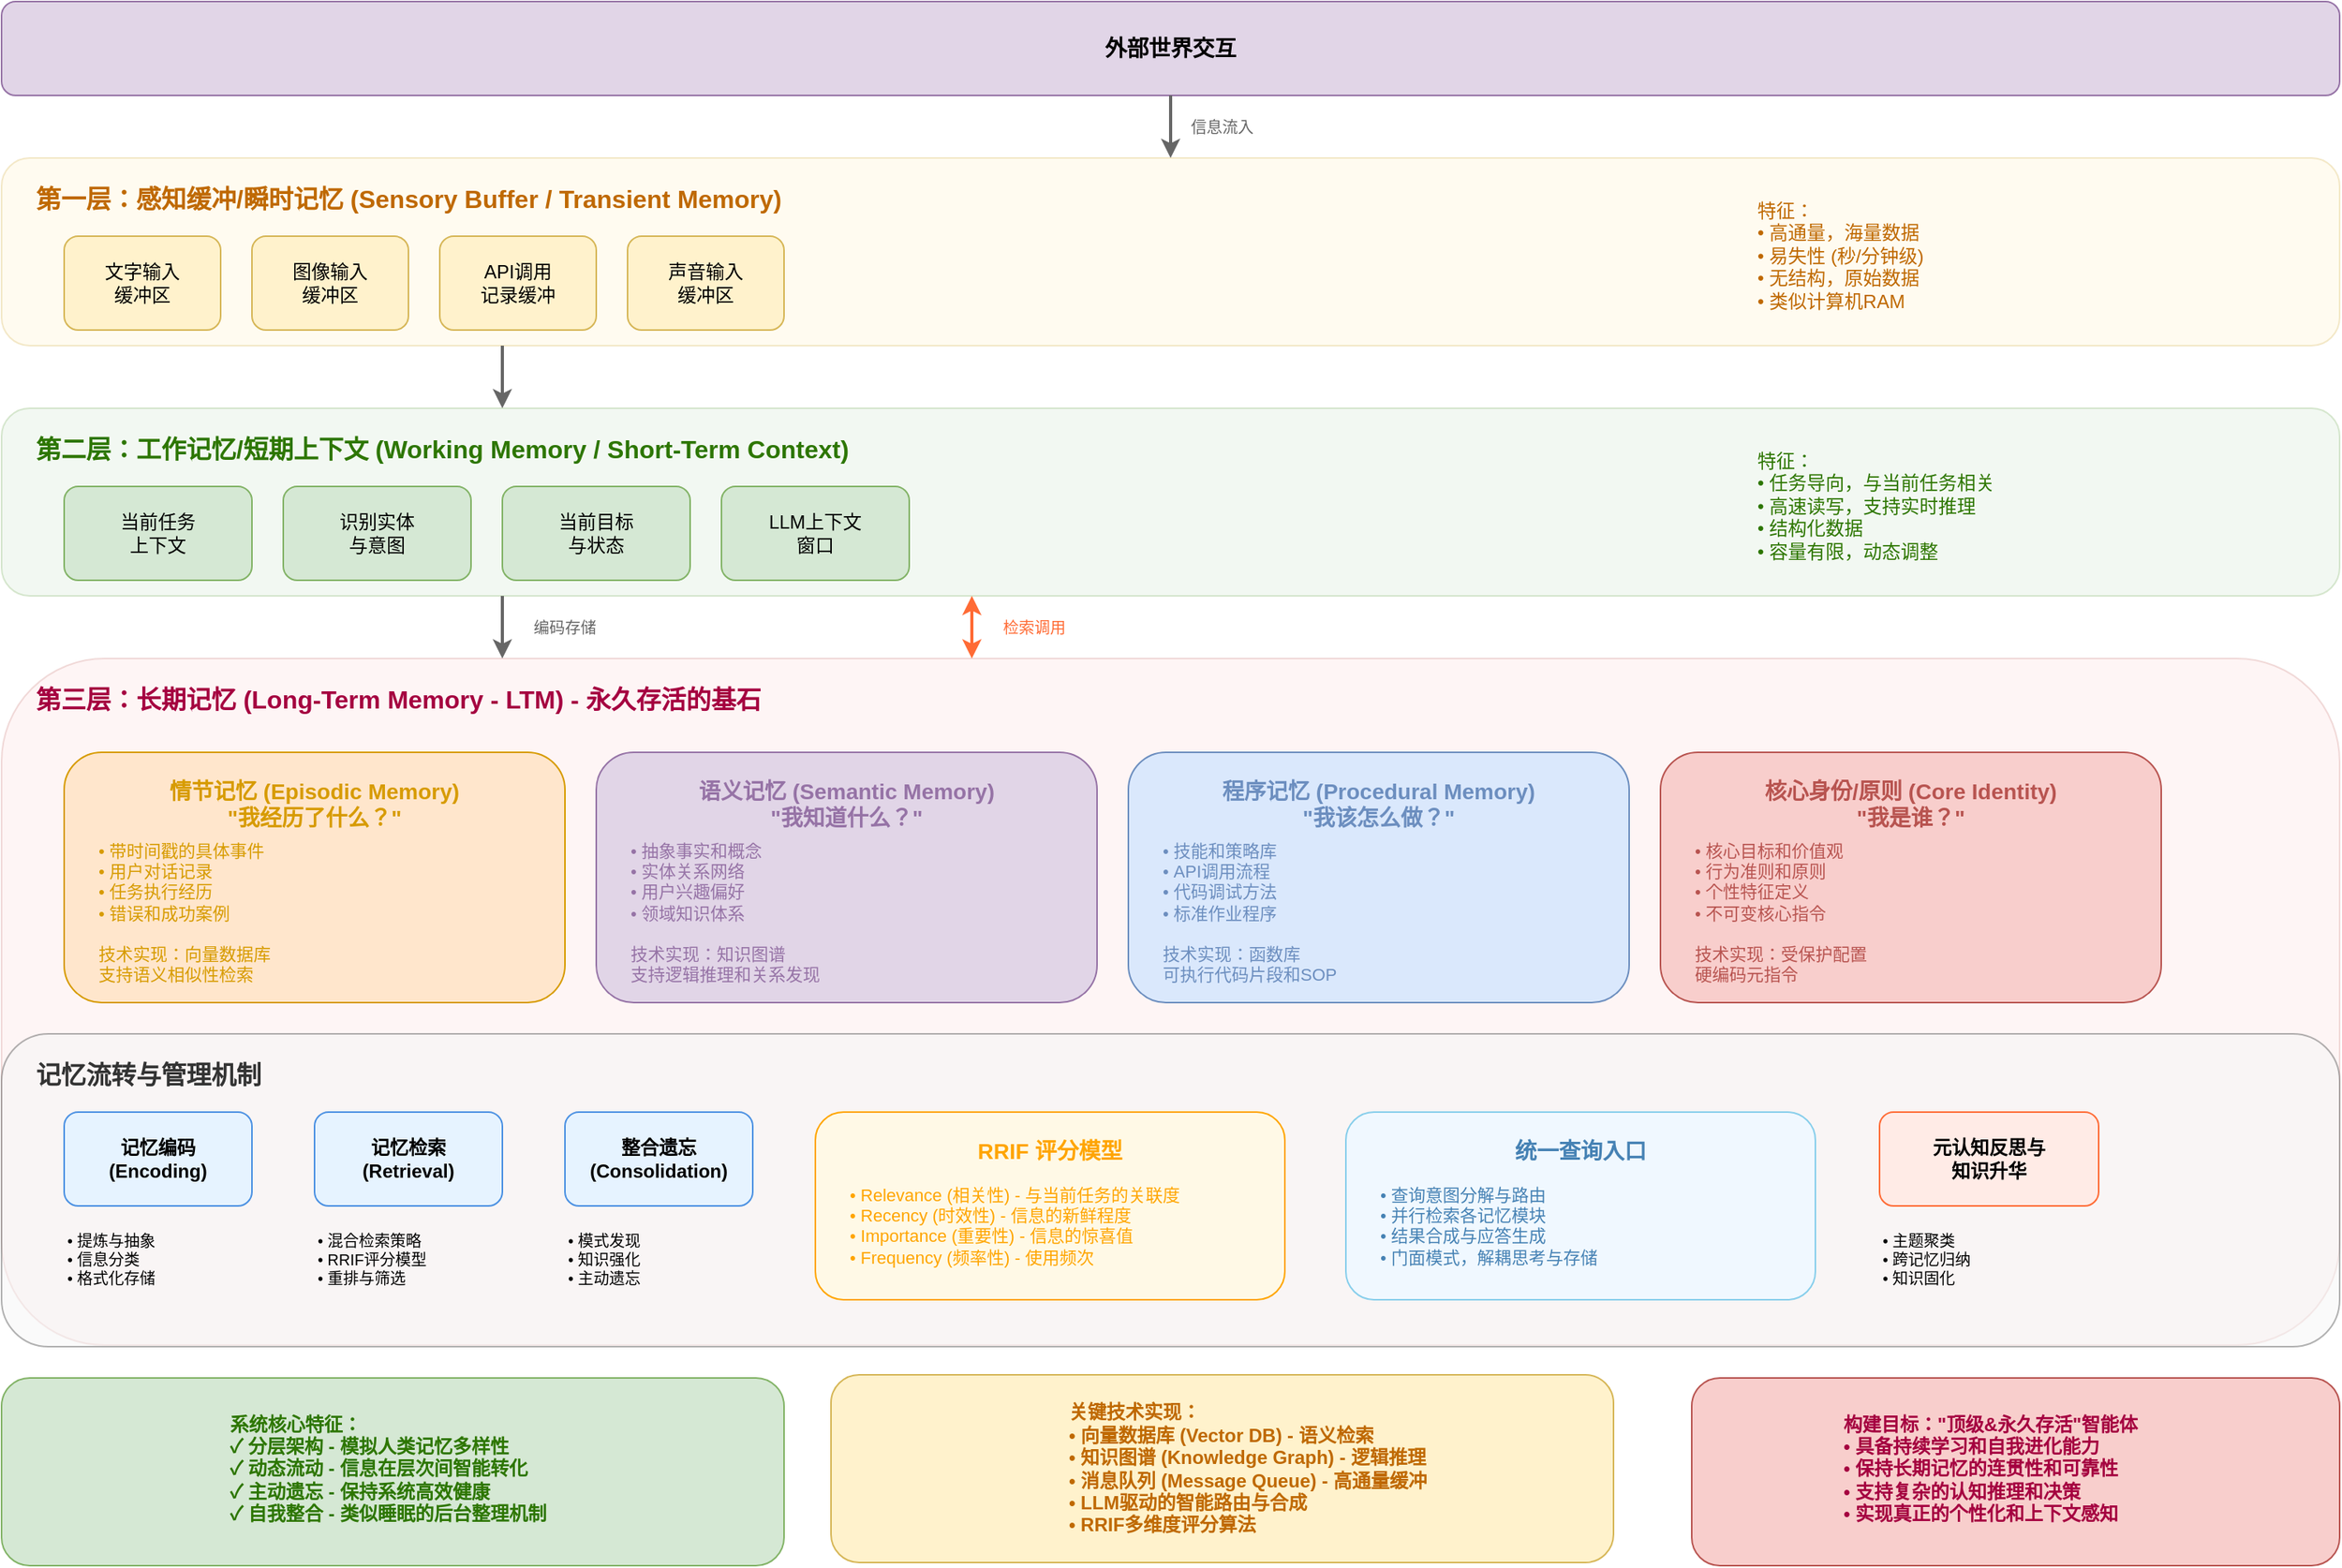 <mxfile>
    <diagram name="智能体记忆系统架构" id="memory-system-architecture">
        <mxGraphModel dx="1969" dy="987" grid="0" gridSize="10" guides="1" tooltips="1" connect="1" arrows="1" fold="1" page="1" pageScale="1" pageWidth="1654" pageHeight="1169" math="0" shadow="0">
            <root>
                <mxCell id="0"/>
                <mxCell id="1" parent="0"/>
                <mxCell id="input_layer" value="外部世界交互" style="rounded=1;whiteSpace=wrap;html=1;fillColor=#e1d5e7;strokeColor=#9673a6;fontSize=14;fontStyle=1;" parent="1" vertex="1">
                    <mxGeometry x="80" y="100" width="1494" height="60" as="geometry"/>
                </mxCell>
                <mxCell id="layer1_bg" value="" style="rounded=1;whiteSpace=wrap;html=1;fillColor=#fff2cc;strokeColor=#d6b656;opacity=30;" parent="1" vertex="1">
                    <mxGeometry x="80" y="200" width="1494" height="120" as="geometry"/>
                </mxCell>
                <mxCell id="layer1_title" value="第一层：感知缓冲/瞬时记忆 (Sensory Buffer / Transient Memory)" style="text;html=1;strokeColor=none;fillColor=none;align=left;verticalAlign=top;whiteSpace=wrap;rounded=0;fontSize=16;fontStyle=1;fontColor=#bf6900;" parent="1" vertex="1">
                    <mxGeometry x="100" y="210" width="600" height="30" as="geometry"/>
                </mxCell>
                <mxCell id="sensory_text" value="文字输入&#xa;缓冲区" style="rounded=1;whiteSpace=wrap;html=1;fillColor=#fff2cc;strokeColor=#d6b656;" parent="1" vertex="1">
                    <mxGeometry x="120" y="250" width="100" height="60" as="geometry"/>
                </mxCell>
                <mxCell id="sensory_image" value="图像输入&#xa;缓冲区" style="rounded=1;whiteSpace=wrap;html=1;fillColor=#fff2cc;strokeColor=#d6b656;" parent="1" vertex="1">
                    <mxGeometry x="240" y="250" width="100" height="60" as="geometry"/>
                </mxCell>
                <mxCell id="sensory_api" value="API调用&#xa;记录缓冲" style="rounded=1;whiteSpace=wrap;html=1;fillColor=#fff2cc;strokeColor=#d6b656;" parent="1" vertex="1">
                    <mxGeometry x="360" y="250" width="100" height="60" as="geometry"/>
                </mxCell>
                <mxCell id="sensory_audio" value="声音输入&#xa;缓冲区" style="rounded=1;whiteSpace=wrap;html=1;fillColor=#fff2cc;strokeColor=#d6b656;" parent="1" vertex="1">
                    <mxGeometry x="480" y="250" width="100" height="60" as="geometry"/>
                </mxCell>
                <mxCell id="layer1_features" value="特征：&#xa;• 高通量，海量数据&#xa;• 易失性 (秒/分钟级)&#xa;• 无结构，原始数据&#xa;• 类似计算机RAM" style="text;html=1;strokeColor=none;fillColor=none;align=left;verticalAlign=top;whiteSpace=wrap;rounded=0;fontSize=12;fontColor=#bf6900;" parent="1" vertex="1">
                    <mxGeometry x="1200" y="220" width="350" height="70" as="geometry"/>
                </mxCell>
                <mxCell id="layer2_bg" value="" style="rounded=1;whiteSpace=wrap;html=1;fillColor=#d5e8d4;strokeColor=#82b366;opacity=30;" parent="1" vertex="1">
                    <mxGeometry x="80" y="360" width="1494" height="120" as="geometry"/>
                </mxCell>
                <mxCell id="layer2_title" value="第二层：工作记忆/短期上下文 (Working Memory / Short-Term Context)" style="text;html=1;strokeColor=none;fillColor=none;align=left;verticalAlign=top;whiteSpace=wrap;rounded=0;fontSize=16;fontStyle=1;fontColor=#2d7600;" parent="1" vertex="1">
                    <mxGeometry x="100" y="370" width="600" height="30" as="geometry"/>
                </mxCell>
                <mxCell id="working_context" value="当前任务&#xa;上下文" style="rounded=1;whiteSpace=wrap;html=1;fillColor=#d5e8d4;strokeColor=#82b366;" parent="1" vertex="1">
                    <mxGeometry x="120" y="410" width="120" height="60" as="geometry"/>
                </mxCell>
                <mxCell id="working_entities" value="识别实体&#xa;与意图" style="rounded=1;whiteSpace=wrap;html=1;fillColor=#d5e8d4;strokeColor=#82b366;" parent="1" vertex="1">
                    <mxGeometry x="260" y="410" width="120" height="60" as="geometry"/>
                </mxCell>
                <mxCell id="working_goals" value="当前目标&#xa;与状态" style="rounded=1;whiteSpace=wrap;html=1;fillColor=#d5e8d4;strokeColor=#82b366;" parent="1" vertex="1">
                    <mxGeometry x="400" y="410" width="120" height="60" as="geometry"/>
                </mxCell>
                <mxCell id="working_llm" value="LLM上下文&#xa;窗口" style="rounded=1;whiteSpace=wrap;html=1;fillColor=#d5e8d4;strokeColor=#82b366;" parent="1" vertex="1">
                    <mxGeometry x="540" y="410" width="120" height="60" as="geometry"/>
                </mxCell>
                <mxCell id="layer2_features" value="特征：&#xa;• 任务导向，与当前任务相关&#xa;• 高速读写，支持实时推理&#xa;• 结构化数据&#xa;• 容量有限，动态调整" style="text;html=1;strokeColor=none;fillColor=none;align=left;verticalAlign=top;whiteSpace=wrap;rounded=0;fontSize=12;fontColor=#2d7600;" parent="1" vertex="1">
                    <mxGeometry x="1200" y="380" width="350" height="70" as="geometry"/>
                </mxCell>
                <mxCell id="layer3_bg" value="" style="rounded=1;whiteSpace=wrap;html=1;fillColor=#f8cecc;strokeColor=#b85450;opacity=20;" parent="1" vertex="1">
                    <mxGeometry x="80" y="520" width="1494" height="439" as="geometry"/>
                </mxCell>
                <mxCell id="layer3_title" value="第三层：长期记忆 (Long-Term Memory - LTM) - 永久存活的基石" style="text;html=1;strokeColor=none;fillColor=none;align=left;verticalAlign=top;whiteSpace=wrap;rounded=0;fontSize=16;fontStyle=1;fontColor=#a50040;" parent="1" vertex="1">
                    <mxGeometry x="100" y="530" width="600" height="30" as="geometry"/>
                </mxCell>
                <mxCell id="episodic_memory" value="" style="rounded=1;whiteSpace=wrap;html=1;fillColor=#ffe6cc;strokeColor=#d79b00;" parent="1" vertex="1">
                    <mxGeometry x="120" y="580" width="320" height="160" as="geometry"/>
                </mxCell>
                <mxCell id="episodic_title" value="情节记忆 (Episodic Memory)&#xa;&quot;我经历了什么？&quot;" style="text;html=1;strokeColor=none;fillColor=none;align=center;verticalAlign=top;whiteSpace=wrap;rounded=0;fontSize=14;fontStyle=1;fontColor=#d79b00;" parent="1" vertex="1">
                    <mxGeometry x="130" y="590" width="300" height="40" as="geometry"/>
                </mxCell>
                <mxCell id="episodic_content" value="• 带时间戳的具体事件&#xa;• 用户对话记录&#xa;• 任务执行经历&#xa;• 错误和成功案例&#xa;&#xa;技术实现：向量数据库&#xa;支持语义相似性检索" style="text;html=1;strokeColor=none;fillColor=none;align=left;verticalAlign=top;whiteSpace=wrap;rounded=0;fontSize=11;fontColor=#d79b00;" parent="1" vertex="1">
                    <mxGeometry x="140" y="630" width="280" height="100" as="geometry"/>
                </mxCell>
                <mxCell id="semantic_memory" value="" style="rounded=1;whiteSpace=wrap;html=1;fillColor=#e1d5e7;strokeColor=#9673a6;" parent="1" vertex="1">
                    <mxGeometry x="460" y="580" width="320" height="160" as="geometry"/>
                </mxCell>
                <mxCell id="semantic_title" value="语义记忆 (Semantic Memory)&#xa;&quot;我知道什么？&quot;" style="text;html=1;strokeColor=none;fillColor=none;align=center;verticalAlign=top;whiteSpace=wrap;rounded=0;fontSize=14;fontStyle=1;fontColor=#9673a6;" parent="1" vertex="1">
                    <mxGeometry x="470" y="590" width="300" height="40" as="geometry"/>
                </mxCell>
                <mxCell id="semantic_content" value="• 抽象事实和概念&#xa;• 实体关系网络&#xa;• 用户兴趣偏好&#xa;• 领域知识体系&#xa;&#xa;技术实现：知识图谱&#xa;支持逻辑推理和关系发现" style="text;html=1;strokeColor=none;fillColor=none;align=left;verticalAlign=top;whiteSpace=wrap;rounded=0;fontSize=11;fontColor=#9673a6;" parent="1" vertex="1">
                    <mxGeometry x="480" y="630" width="280" height="100" as="geometry"/>
                </mxCell>
                <mxCell id="procedural_memory" value="" style="rounded=1;whiteSpace=wrap;html=1;fillColor=#dae8fc;strokeColor=#6c8ebf;" parent="1" vertex="1">
                    <mxGeometry x="800" y="580" width="320" height="160" as="geometry"/>
                </mxCell>
                <mxCell id="procedural_title" value="程序记忆 (Procedural Memory)&#xa;&quot;我该怎么做？&quot;" style="text;html=1;strokeColor=none;fillColor=none;align=center;verticalAlign=top;whiteSpace=wrap;rounded=0;fontSize=14;fontStyle=1;fontColor=#6c8ebf;" parent="1" vertex="1">
                    <mxGeometry x="810" y="590" width="300" height="40" as="geometry"/>
                </mxCell>
                <mxCell id="procedural_content" value="• 技能和策略库&#xa;• API调用流程&#xa;• 代码调试方法&#xa;• 标准作业程序&#xa;&#xa;技术实现：函数库&#xa;可执行代码片段和SOP" style="text;html=1;strokeColor=none;fillColor=none;align=left;verticalAlign=top;whiteSpace=wrap;rounded=0;fontSize=11;fontColor=#6c8ebf;" parent="1" vertex="1">
                    <mxGeometry x="820" y="630" width="280" height="100" as="geometry"/>
                </mxCell>
                <mxCell id="core_identity" value="" style="rounded=1;whiteSpace=wrap;html=1;fillColor=#f8cecc;strokeColor=#b85450;" parent="1" vertex="1">
                    <mxGeometry x="1140" y="580" width="320" height="160" as="geometry"/>
                </mxCell>
                <mxCell id="core_title" value="核心身份/原则 (Core Identity)&#xa;&quot;我是谁？&quot;" style="text;html=1;strokeColor=none;fillColor=none;align=center;verticalAlign=top;whiteSpace=wrap;rounded=0;fontSize=14;fontStyle=1;fontColor=#b85450;" parent="1" vertex="1">
                    <mxGeometry x="1150" y="590" width="300" height="40" as="geometry"/>
                </mxCell>
                <mxCell id="core_content" value="• 核心目标和价值观&#xa;• 行为准则和原则&#xa;• 个性特征定义&#xa;• 不可变核心指令&#xa;&#xa;技术实现：受保护配置&#xa;硬编码元指令" style="text;html=1;strokeColor=none;fillColor=none;align=left;verticalAlign=top;whiteSpace=wrap;rounded=0;fontSize=11;fontColor=#b85450;" parent="1" vertex="1">
                    <mxGeometry x="1160" y="630" width="280" height="100" as="geometry"/>
                </mxCell>
                <mxCell id="management_bg" value="" style="rounded=1;whiteSpace=wrap;html=1;fillColor=#f5f5f5;strokeColor=#666666;opacity=50;" parent="1" vertex="1">
                    <mxGeometry x="80" y="760" width="1494" height="200" as="geometry"/>
                </mxCell>
                <mxCell id="management_title" value="记忆流转与管理机制" style="text;html=1;strokeColor=none;fillColor=none;align=left;verticalAlign=top;whiteSpace=wrap;rounded=0;fontSize=16;fontStyle=1;fontColor=#333333;" parent="1" vertex="1">
                    <mxGeometry x="100" y="770" width="300" height="30" as="geometry"/>
                </mxCell>
                <mxCell id="encoding" value="记忆编码&#xa;(Encoding)" style="rounded=1;whiteSpace=wrap;html=1;fillColor=#e6f3ff;strokeColor=#4a90e2;fontSize=12;fontStyle=1;" parent="1" vertex="1">
                    <mxGeometry x="120" y="810" width="120" height="60" as="geometry"/>
                </mxCell>
                <mxCell id="encoding_detail" value="• 提炼与抽象&#xa;• 信息分类&#xa;• 格式化存储" style="text;html=1;strokeColor=none;fillColor=none;align=left;verticalAlign=top;whiteSpace=wrap;rounded=0;fontSize=10;" parent="1" vertex="1">
                    <mxGeometry x="120" y="880" width="120" height="50" as="geometry"/>
                </mxCell>
                <mxCell id="retrieval" value="记忆检索&#xa;(Retrieval)" style="rounded=1;whiteSpace=wrap;html=1;fillColor=#e6f3ff;strokeColor=#4a90e2;fontSize=12;fontStyle=1;" parent="1" vertex="1">
                    <mxGeometry x="280" y="810" width="120" height="60" as="geometry"/>
                </mxCell>
                <mxCell id="retrieval_detail" value="• 混合检索策略&#xa;• RRIF评分模型&#xa;• 重排与筛选" style="text;html=1;strokeColor=none;fillColor=none;align=left;verticalAlign=top;whiteSpace=wrap;rounded=0;fontSize=10;" parent="1" vertex="1">
                    <mxGeometry x="280" y="880" width="120" height="50" as="geometry"/>
                </mxCell>
                <mxCell id="consolidation" value="整合遗忘&#xa;(Consolidation)" style="rounded=1;whiteSpace=wrap;html=1;fillColor=#e6f3ff;strokeColor=#4a90e2;fontSize=12;fontStyle=1;" parent="1" vertex="1">
                    <mxGeometry x="440" y="810" width="120" height="60" as="geometry"/>
                </mxCell>
                <mxCell id="consolidation_detail" value="• 模式发现&#xa;• 知识强化&#xa;• 主动遗忘" style="text;html=1;strokeColor=none;fillColor=none;align=left;verticalAlign=top;whiteSpace=wrap;rounded=0;fontSize=10;" parent="1" vertex="1">
                    <mxGeometry x="440" y="880" width="120" height="50" as="geometry"/>
                </mxCell>
                <mxCell id="rrif_model" value="" style="rounded=1;whiteSpace=wrap;html=1;fillColor=#fff9e6;strokeColor=#ffa500;" parent="1" vertex="1">
                    <mxGeometry x="600" y="810" width="300" height="120" as="geometry"/>
                </mxCell>
                <mxCell id="rrif_title" value="RRIF 评分模型" style="text;html=1;strokeColor=none;fillColor=none;align=center;verticalAlign=top;whiteSpace=wrap;rounded=0;fontSize=14;fontStyle=1;fontColor=#ffa500;" parent="1" vertex="1">
                    <mxGeometry x="610" y="820" width="280" height="25" as="geometry"/>
                </mxCell>
                <mxCell id="rrif_content" value="• Relevance (相关性) - 与当前任务的关联度&#xa;• Recency (时效性) - 信息的新鲜程度&#xa;• Importance (重要性) - 信息的惊喜值&#xa;• Frequency (频率性) - 使用频次" style="text;html=1;strokeColor=none;fillColor=none;align=left;verticalAlign=top;whiteSpace=wrap;rounded=0;fontSize=11;fontColor=#ffa500;" parent="1" vertex="1">
                    <mxGeometry x="620" y="850" width="260" height="70" as="geometry"/>
                </mxCell>
                <mxCell id="unified_query" value="" style="rounded=1;whiteSpace=wrap;html=1;fillColor=#f0f8ff;strokeColor=#87ceeb;" parent="1" vertex="1">
                    <mxGeometry x="939" y="810" width="300" height="120" as="geometry"/>
                </mxCell>
                <mxCell id="unified_title" value="统一查询入口" style="text;html=1;strokeColor=none;fillColor=none;align=center;verticalAlign=top;whiteSpace=wrap;rounded=0;fontSize=14;fontStyle=1;fontColor=#4682b4;" parent="1" vertex="1">
                    <mxGeometry x="949" y="820" width="280" height="25" as="geometry"/>
                </mxCell>
                <mxCell id="unified_content" value="• 查询意图分解与路由&#xa;• 并行检索各记忆模块&#xa;• 结果合成与应答生成&#xa;• 门面模式，解耦思考与存储" style="text;html=1;strokeColor=none;fillColor=none;align=left;verticalAlign=top;whiteSpace=wrap;rounded=0;fontSize=11;fontColor=#4682b4;" parent="1" vertex="1">
                    <mxGeometry x="959" y="850" width="260" height="70" as="geometry"/>
                </mxCell>
                <mxCell id="meta_reflection" value="元认知反思与&#xa;知识升华" style="rounded=1;whiteSpace=wrap;html=1;fillColor=#ffebe6;strokeColor=#ff6b35;fontSize=12;fontStyle=1;" parent="1" vertex="1">
                    <mxGeometry x="1280" y="810" width="140" height="60" as="geometry"/>
                </mxCell>
                <mxCell id="meta_detail" value="• 主题聚类&#xa;• 跨记忆归纳&#xa;• 知识固化" style="text;html=1;strokeColor=none;fillColor=none;align=left;verticalAlign=top;whiteSpace=wrap;rounded=0;fontSize=10;" parent="1" vertex="1">
                    <mxGeometry x="1280" y="880" width="140" height="50" as="geometry"/>
                </mxCell>
                <mxCell id="flow1" value="" style="endArrow=classic;html=1;rounded=0;strokeWidth=2;strokeColor=#666666;" parent="1" edge="1">
                    <mxGeometry width="50" height="50" relative="1" as="geometry">
                        <mxPoint x="827" y="160" as="sourcePoint"/>
                        <mxPoint x="827" y="200" as="targetPoint"/>
                    </mxGeometry>
                </mxCell>
                <mxCell id="flow2" value="" style="endArrow=classic;html=1;rounded=0;strokeWidth=2;strokeColor=#666666;" parent="1" edge="1">
                    <mxGeometry width="50" height="50" relative="1" as="geometry">
                        <mxPoint x="400" y="320" as="sourcePoint"/>
                        <mxPoint x="400" y="360" as="targetPoint"/>
                    </mxGeometry>
                </mxCell>
                <mxCell id="flow3" value="" style="endArrow=classic;html=1;rounded=0;strokeWidth=2;strokeColor=#666666;" parent="1" edge="1">
                    <mxGeometry width="50" height="50" relative="1" as="geometry">
                        <mxPoint x="400" y="480" as="sourcePoint"/>
                        <mxPoint x="400" y="520" as="targetPoint"/>
                    </mxGeometry>
                </mxCell>
                <mxCell id="flow4" value="" style="endArrow=classic;startArrow=classic;html=1;rounded=0;strokeWidth=2;strokeColor=#ff6b35;" parent="1" edge="1">
                    <mxGeometry width="50" height="50" relative="1" as="geometry">
                        <mxPoint x="700" y="480" as="sourcePoint"/>
                        <mxPoint x="700" y="520" as="targetPoint"/>
                    </mxGeometry>
                </mxCell>
                <mxCell id="flow_label1" value="信息流入" style="text;html=1;strokeColor=none;fillColor=none;align=center;verticalAlign=middle;whiteSpace=wrap;rounded=0;fontSize=10;fontColor=#666666;" parent="1" vertex="1">
                    <mxGeometry x="830" y="170" width="60" height="20" as="geometry"/>
                </mxCell>
                <mxCell id="flow_label2" value="编码存储" style="text;html=1;strokeColor=none;fillColor=none;align=center;verticalAlign=middle;whiteSpace=wrap;rounded=0;fontSize=10;fontColor=#666666;" parent="1" vertex="1">
                    <mxGeometry x="410" y="490" width="60" height="20" as="geometry"/>
                </mxCell>
                <mxCell id="flow_label3" value="检索调用" style="text;html=1;strokeColor=none;fillColor=none;align=center;verticalAlign=middle;whiteSpace=wrap;rounded=0;fontSize=10;fontColor=#ff6b35;" parent="1" vertex="1">
                    <mxGeometry x="710" y="490" width="60" height="20" as="geometry"/>
                </mxCell>
                <mxCell id="system_features" value="" style="text;html=1;strokeColor=#82b366;fillColor=#d5e8d4;align=left;verticalAlign=top;whiteSpace=wrap;rounded=1;fontSize=12;fontColor=#2d7600;fontStyle=1;" parent="1" vertex="1">
                    <mxGeometry x="80" y="980" width="500" height="120" as="geometry"/>
                </mxCell>
                <mxCell id="tech_implementation" value="" style="text;html=1;strokeColor=#d6b656;fillColor=#fff2cc;align=left;verticalAlign=top;whiteSpace=wrap;rounded=1;fontSize=12;fontColor=#bf6900;fontStyle=1;" parent="1" vertex="1">
                    <mxGeometry x="610" y="978" width="500" height="120" as="geometry"/>
                </mxCell>
                <mxCell id="application_value" value="" style="text;html=1;strokeColor=#b85450;fillColor=#f8cecc;align=left;verticalAlign=top;whiteSpace=wrap;rounded=1;fontSize=12;fontColor=#a50040;fontStyle=1;" parent="1" vertex="1">
                    <mxGeometry x="1160" y="980" width="414" height="120" as="geometry"/>
                </mxCell>
                <mxCell id="2" value="&lt;span style=&quot;color: rgb(191, 105, 0); font-weight: 700;&quot;&gt;关键技术实现：&lt;/span&gt;&lt;br style=&quot;font-weight: 700;&quot;&gt;&lt;span style=&quot;color: rgb(191, 105, 0); font-weight: 700;&quot;&gt;• 向量数据库 (Vector DB) - 语义检索&lt;/span&gt;&lt;br style=&quot;font-weight: 700;&quot;&gt;&lt;span style=&quot;color: rgb(191, 105, 0); font-weight: 700;&quot;&gt;• 知识图谱 (Knowledge Graph) - 逻辑推理&lt;/span&gt;&lt;br style=&quot;font-weight: 700;&quot;&gt;&lt;span style=&quot;color: rgb(191, 105, 0); font-weight: 700;&quot;&gt;• 消息队列 (Message Queue) - 高通量缓冲&lt;/span&gt;&lt;br style=&quot;font-weight: 700;&quot;&gt;&lt;span style=&quot;color: rgb(191, 105, 0); font-weight: 700;&quot;&gt;• LLM驱动的智能路由与合成&lt;/span&gt;&lt;br style=&quot;font-weight: 700;&quot;&gt;&lt;span style=&quot;color: rgb(191, 105, 0); font-weight: 700;&quot;&gt;• RRIF多维度评分算法&lt;/span&gt;" style="text;html=1;align=left;verticalAlign=middle;whiteSpace=wrap;rounded=0;" vertex="1" parent="1">
                    <mxGeometry x="760" y="1023" width="281" height="30" as="geometry"/>
                </mxCell>
                <mxCell id="3" value="&lt;span style=&quot;color: rgb(165, 0, 64); font-weight: 700;&quot;&gt;构建目标：&quot;顶级&amp;amp;永久存活&quot;智能体&lt;/span&gt;&lt;br style=&quot;font-weight: 700;&quot;&gt;&lt;span style=&quot;color: rgb(165, 0, 64); font-weight: 700;&quot;&gt;• 具备持续学习和自我进化能力&lt;/span&gt;&lt;br style=&quot;font-weight: 700;&quot;&gt;&lt;span style=&quot;color: rgb(165, 0, 64); font-weight: 700;&quot;&gt;• 保持长期记忆的连贯性和可靠性&lt;/span&gt;&lt;br style=&quot;font-weight: 700;&quot;&gt;&lt;span style=&quot;color: rgb(165, 0, 64); font-weight: 700;&quot;&gt;• 支持复杂的认知推理和决策&lt;/span&gt;&lt;br style=&quot;font-weight: 700;&quot;&gt;&lt;span style=&quot;color: rgb(165, 0, 64); font-weight: 700;&quot;&gt;• 实现真正的个性化和上下文感知&lt;/span&gt;" style="text;html=1;align=left;verticalAlign=middle;whiteSpace=wrap;rounded=0;" vertex="1" parent="1">
                    <mxGeometry x="1254.5" y="1023" width="241" height="30" as="geometry"/>
                </mxCell>
                <mxCell id="4" value="&lt;span style=&quot;color: rgb(45, 118, 0); font-weight: 700;&quot;&gt;系统核心特征：&lt;/span&gt;&lt;br style=&quot;font-weight: 700;&quot;&gt;&lt;span style=&quot;color: rgb(45, 118, 0); font-weight: 700;&quot;&gt;✓ 分层架构 - 模拟人类记忆多样性&lt;/span&gt;&lt;br style=&quot;font-weight: 700;&quot;&gt;&lt;span style=&quot;color: rgb(45, 118, 0); font-weight: 700;&quot;&gt;✓ 动态流动 - 信息在层次间智能转化&lt;/span&gt;&lt;br style=&quot;font-weight: 700;&quot;&gt;&lt;span style=&quot;color: rgb(45, 118, 0); font-weight: 700;&quot;&gt;✓ 主动遗忘 - 保持系统高效健康&lt;/span&gt;&lt;br style=&quot;font-weight: 700;&quot;&gt;&lt;span style=&quot;color: rgb(45, 118, 0); font-weight: 700;&quot;&gt;✓ 自我整合 - 类似睡眠的后台整理机制&lt;/span&gt;" style="text;html=1;align=left;verticalAlign=middle;whiteSpace=wrap;rounded=0;" vertex="1" parent="1">
                    <mxGeometry x="224" y="1023" width="256" height="30" as="geometry"/>
                </mxCell>
            </root>
        </mxGraphModel>
    </diagram>
</mxfile>
